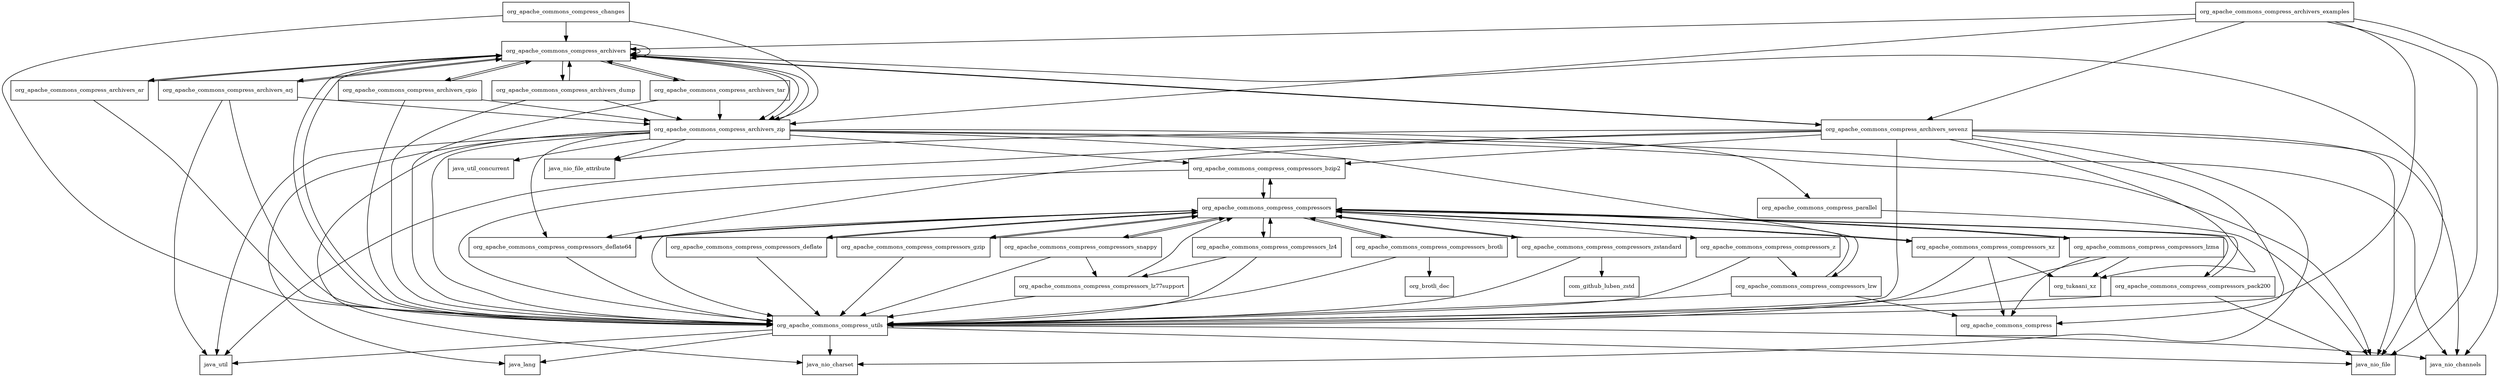 digraph commons_compress_1_19_package_dependencies {
  node [shape = box, fontsize=10.0];
  org_apache_commons_compress_archivers -> java_nio_file;
  org_apache_commons_compress_archivers -> org_apache_commons_compress_archivers_ar;
  org_apache_commons_compress_archivers -> org_apache_commons_compress_archivers_arj;
  org_apache_commons_compress_archivers -> org_apache_commons_compress_archivers_cpio;
  org_apache_commons_compress_archivers -> org_apache_commons_compress_archivers_dump;
  org_apache_commons_compress_archivers -> org_apache_commons_compress_archivers;
  org_apache_commons_compress_archivers -> org_apache_commons_compress_archivers_sevenz;
  org_apache_commons_compress_archivers -> org_apache_commons_compress_archivers_tar;
  org_apache_commons_compress_archivers -> org_apache_commons_compress_archivers_zip;
  org_apache_commons_compress_archivers -> org_apache_commons_compress_utils;
  org_apache_commons_compress_archivers_ar -> org_apache_commons_compress_archivers;
  org_apache_commons_compress_archivers_ar -> org_apache_commons_compress_utils;
  org_apache_commons_compress_archivers_arj -> java_util;
  org_apache_commons_compress_archivers_arj -> org_apache_commons_compress_archivers;
  org_apache_commons_compress_archivers_arj -> org_apache_commons_compress_archivers_zip;
  org_apache_commons_compress_archivers_arj -> org_apache_commons_compress_utils;
  org_apache_commons_compress_archivers_cpio -> org_apache_commons_compress_archivers;
  org_apache_commons_compress_archivers_cpio -> org_apache_commons_compress_archivers_zip;
  org_apache_commons_compress_archivers_cpio -> org_apache_commons_compress_utils;
  org_apache_commons_compress_archivers_dump -> org_apache_commons_compress_archivers;
  org_apache_commons_compress_archivers_dump -> org_apache_commons_compress_archivers_zip;
  org_apache_commons_compress_archivers_dump -> org_apache_commons_compress_utils;
  org_apache_commons_compress_archivers_examples -> java_nio_channels;
  org_apache_commons_compress_archivers_examples -> java_nio_file;
  org_apache_commons_compress_archivers_examples -> org_apache_commons_compress_archivers;
  org_apache_commons_compress_archivers_examples -> org_apache_commons_compress_archivers_sevenz;
  org_apache_commons_compress_archivers_examples -> org_apache_commons_compress_archivers_zip;
  org_apache_commons_compress_archivers_examples -> org_apache_commons_compress_utils;
  org_apache_commons_compress_archivers -> org_apache_commons_compress_archivers;
  org_apache_commons_compress_archivers -> org_apache_commons_compress_archivers_zip;
  org_apache_commons_compress_archivers_sevenz -> java_nio_channels;
  org_apache_commons_compress_archivers_sevenz -> java_nio_charset;
  org_apache_commons_compress_archivers_sevenz -> java_nio_file;
  org_apache_commons_compress_archivers_sevenz -> java_nio_file_attribute;
  org_apache_commons_compress_archivers_sevenz -> java_util;
  org_apache_commons_compress_archivers_sevenz -> org_apache_commons_compress;
  org_apache_commons_compress_archivers_sevenz -> org_apache_commons_compress_archivers;
  org_apache_commons_compress_archivers_sevenz -> org_apache_commons_compress_compressors_bzip2;
  org_apache_commons_compress_archivers_sevenz -> org_apache_commons_compress_compressors_deflate64;
  org_apache_commons_compress_archivers_sevenz -> org_apache_commons_compress_utils;
  org_apache_commons_compress_archivers_sevenz -> org_tukaani_xz;
  org_apache_commons_compress_archivers_tar -> org_apache_commons_compress_archivers;
  org_apache_commons_compress_archivers_tar -> org_apache_commons_compress_archivers_zip;
  org_apache_commons_compress_archivers_tar -> org_apache_commons_compress_utils;
  org_apache_commons_compress_archivers_zip -> java_lang;
  org_apache_commons_compress_archivers_zip -> java_nio_channels;
  org_apache_commons_compress_archivers_zip -> java_nio_charset;
  org_apache_commons_compress_archivers_zip -> java_nio_file;
  org_apache_commons_compress_archivers_zip -> java_nio_file_attribute;
  org_apache_commons_compress_archivers_zip -> java_util;
  org_apache_commons_compress_archivers_zip -> java_util_concurrent;
  org_apache_commons_compress_archivers_zip -> org_apache_commons_compress_archivers;
  org_apache_commons_compress_archivers_zip -> org_apache_commons_compress_compressors_bzip2;
  org_apache_commons_compress_archivers_zip -> org_apache_commons_compress_compressors_deflate64;
  org_apache_commons_compress_archivers_zip -> org_apache_commons_compress_compressors_lzw;
  org_apache_commons_compress_archivers_zip -> org_apache_commons_compress_parallel;
  org_apache_commons_compress_archivers_zip -> org_apache_commons_compress_utils;
  org_apache_commons_compress_changes -> org_apache_commons_compress_archivers;
  org_apache_commons_compress_changes -> org_apache_commons_compress_archivers_zip;
  org_apache_commons_compress_changes -> org_apache_commons_compress_utils;
  org_apache_commons_compress_compressors -> org_apache_commons_compress_compressors_brotli;
  org_apache_commons_compress_compressors -> org_apache_commons_compress_compressors_bzip2;
  org_apache_commons_compress_compressors -> org_apache_commons_compress_compressors_deflate;
  org_apache_commons_compress_compressors -> org_apache_commons_compress_compressors_deflate64;
  org_apache_commons_compress_compressors -> org_apache_commons_compress_compressors_gzip;
  org_apache_commons_compress_compressors -> org_apache_commons_compress_compressors_lz4;
  org_apache_commons_compress_compressors -> org_apache_commons_compress_compressors_lzma;
  org_apache_commons_compress_compressors -> org_apache_commons_compress_compressors_pack200;
  org_apache_commons_compress_compressors -> org_apache_commons_compress_compressors_snappy;
  org_apache_commons_compress_compressors -> org_apache_commons_compress_compressors_xz;
  org_apache_commons_compress_compressors -> org_apache_commons_compress_compressors_z;
  org_apache_commons_compress_compressors -> org_apache_commons_compress_compressors_zstandard;
  org_apache_commons_compress_compressors -> org_apache_commons_compress_utils;
  org_apache_commons_compress_compressors_brotli -> org_apache_commons_compress_compressors;
  org_apache_commons_compress_compressors_brotli -> org_apache_commons_compress_utils;
  org_apache_commons_compress_compressors_brotli -> org_brotli_dec;
  org_apache_commons_compress_compressors_bzip2 -> org_apache_commons_compress_compressors;
  org_apache_commons_compress_compressors_bzip2 -> org_apache_commons_compress_utils;
  org_apache_commons_compress_compressors_deflate -> org_apache_commons_compress_compressors;
  org_apache_commons_compress_compressors_deflate -> org_apache_commons_compress_utils;
  org_apache_commons_compress_compressors_deflate64 -> org_apache_commons_compress_compressors;
  org_apache_commons_compress_compressors_deflate64 -> org_apache_commons_compress_utils;
  org_apache_commons_compress_compressors_gzip -> org_apache_commons_compress_compressors;
  org_apache_commons_compress_compressors_gzip -> org_apache_commons_compress_utils;
  org_apache_commons_compress_compressors_lz4 -> org_apache_commons_compress_compressors;
  org_apache_commons_compress_compressors_lz4 -> org_apache_commons_compress_compressors_lz77support;
  org_apache_commons_compress_compressors_lz4 -> org_apache_commons_compress_utils;
  org_apache_commons_compress_compressors_lz77support -> org_apache_commons_compress_compressors;
  org_apache_commons_compress_compressors_lz77support -> org_apache_commons_compress_utils;
  org_apache_commons_compress_compressors_lzma -> org_apache_commons_compress;
  org_apache_commons_compress_compressors_lzma -> org_apache_commons_compress_compressors;
  org_apache_commons_compress_compressors_lzma -> org_apache_commons_compress_utils;
  org_apache_commons_compress_compressors_lzma -> org_tukaani_xz;
  org_apache_commons_compress_compressors_lzw -> org_apache_commons_compress;
  org_apache_commons_compress_compressors_lzw -> org_apache_commons_compress_compressors;
  org_apache_commons_compress_compressors_lzw -> org_apache_commons_compress_utils;
  org_apache_commons_compress_compressors_pack200 -> java_nio_file;
  org_apache_commons_compress_compressors_pack200 -> org_apache_commons_compress_compressors;
  org_apache_commons_compress_compressors_pack200 -> org_apache_commons_compress_utils;
  org_apache_commons_compress_compressors_snappy -> org_apache_commons_compress_compressors;
  org_apache_commons_compress_compressors_snappy -> org_apache_commons_compress_compressors_lz77support;
  org_apache_commons_compress_compressors_snappy -> org_apache_commons_compress_utils;
  org_apache_commons_compress_compressors_xz -> org_apache_commons_compress;
  org_apache_commons_compress_compressors_xz -> org_apache_commons_compress_compressors;
  org_apache_commons_compress_compressors_xz -> org_apache_commons_compress_utils;
  org_apache_commons_compress_compressors_xz -> org_tukaani_xz;
  org_apache_commons_compress_compressors_z -> org_apache_commons_compress_compressors_lzw;
  org_apache_commons_compress_compressors_z -> org_apache_commons_compress_utils;
  org_apache_commons_compress_compressors_zstandard -> com_github_luben_zstd;
  org_apache_commons_compress_compressors_zstandard -> org_apache_commons_compress_compressors;
  org_apache_commons_compress_compressors_zstandard -> org_apache_commons_compress_utils;
  org_apache_commons_compress_parallel -> java_nio_file;
  org_apache_commons_compress_utils -> java_lang;
  org_apache_commons_compress_utils -> java_nio_channels;
  org_apache_commons_compress_utils -> java_nio_charset;
  org_apache_commons_compress_utils -> java_nio_file;
  org_apache_commons_compress_utils -> java_util;
  org_apache_commons_compress_utils -> org_apache_commons_compress_archivers;
}
